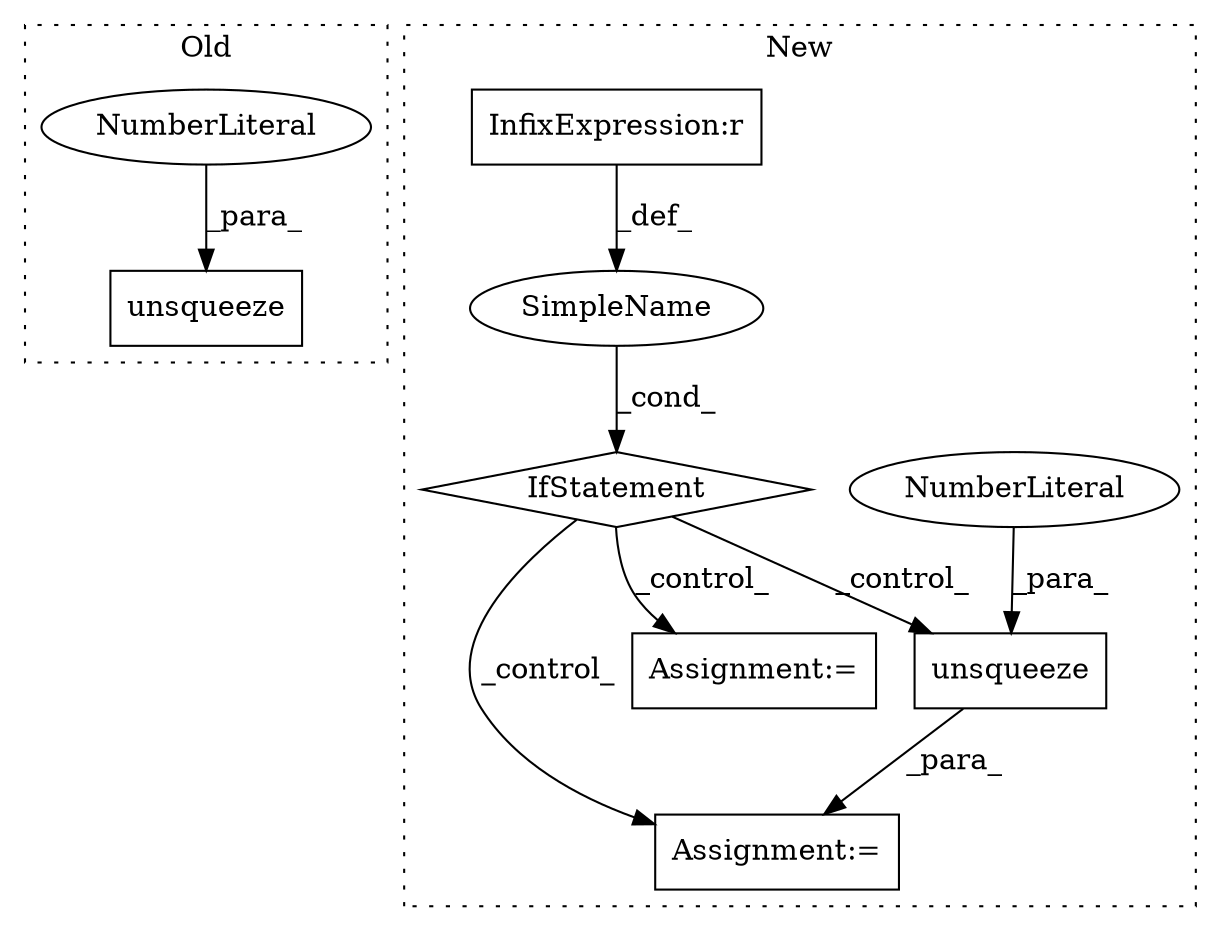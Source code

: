 digraph G {
subgraph cluster0 {
1 [label="unsqueeze" a="32" s="1356,1367" l="10,1" shape="box"];
3 [label="NumberLiteral" a="34" s="1366" l="1" shape="ellipse"];
label = "Old";
style="dotted";
}
subgraph cluster1 {
2 [label="unsqueeze" a="32" s="1381,1392" l="10,1" shape="box"];
4 [label="NumberLiteral" a="34" s="1391" l="1" shape="ellipse"];
5 [label="Assignment:=" a="7" s="1377" l="1" shape="box"];
6 [label="SimpleName" a="42" s="" l="" shape="ellipse"];
7 [label="IfStatement" a="25" s="1348,1365" l="4,2" shape="diamond"];
8 [label="InfixExpression:r" a="27" s="1360" l="4" shape="box"];
9 [label="Assignment:=" a="7" s="1406" l="1" shape="box"];
label = "New";
style="dotted";
}
2 -> 5 [label="_para_"];
3 -> 1 [label="_para_"];
4 -> 2 [label="_para_"];
6 -> 7 [label="_cond_"];
7 -> 5 [label="_control_"];
7 -> 9 [label="_control_"];
7 -> 2 [label="_control_"];
8 -> 6 [label="_def_"];
}